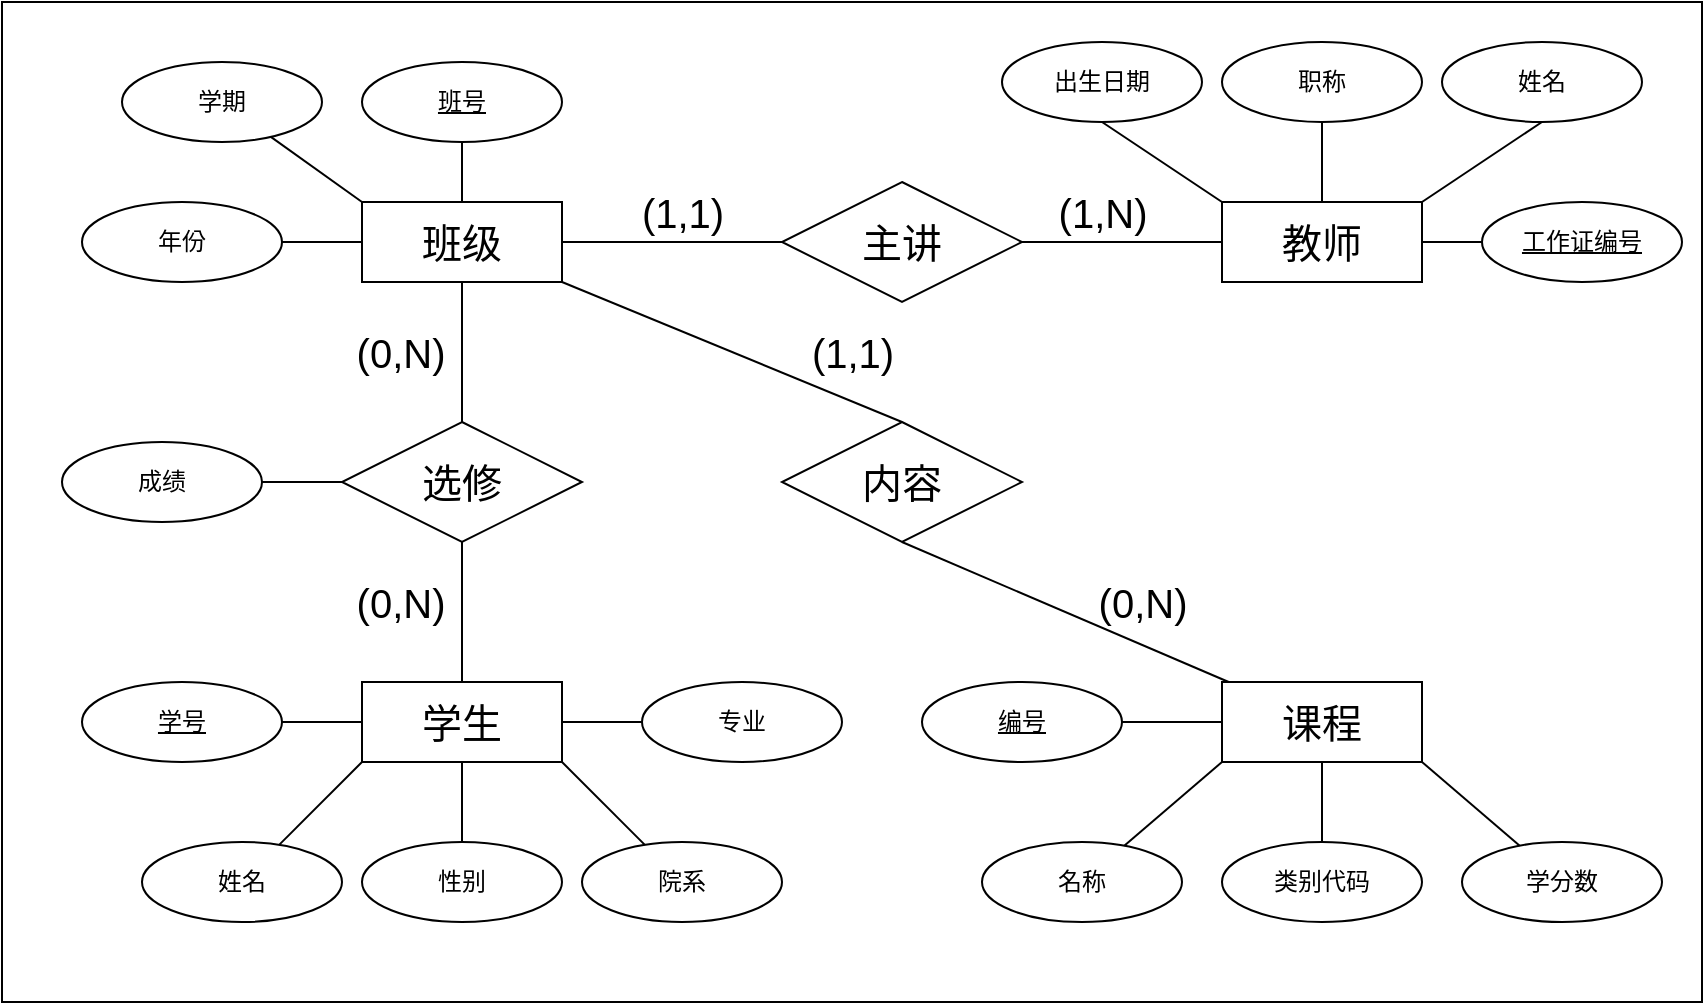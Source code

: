 <mxfile version="14.6.13" type="github">
  <diagram id="R2lEEEUBdFMjLlhIrx00" name="1.1 E-R模型图">
    <mxGraphModel dx="1037" dy="1688" grid="1" gridSize="10" guides="1" tooltips="1" connect="1" arrows="1" fold="1" page="1" pageScale="1" pageWidth="850" pageHeight="1100" math="0" shadow="0" extFonts="Permanent Marker^https://fonts.googleapis.com/css?family=Permanent+Marker">
      <root>
        <mxCell id="0" />
        <mxCell id="1" parent="0" />
        <mxCell id="GyMKaZcAImTs9EdHjO7f-195" value="" style="whiteSpace=wrap;html=1;fillColor=none;" vertex="1" parent="1">
          <mxGeometry y="-20" width="850" height="500" as="geometry" />
        </mxCell>
        <mxCell id="GyMKaZcAImTs9EdHjO7f-196" value="&lt;span style=&quot;font-size: 20px&quot;&gt;学生&lt;/span&gt;" style="whiteSpace=wrap;html=1;align=center;fillColor=none;" vertex="1" parent="1">
          <mxGeometry x="180" y="320" width="100" height="40" as="geometry" />
        </mxCell>
        <mxCell id="GyMKaZcAImTs9EdHjO7f-206" value="" style="edgeStyle=orthogonalEdgeStyle;rounded=0;orthogonalLoop=1;jettySize=auto;html=1;endArrow=none;endFill=0;" edge="1" parent="1" source="GyMKaZcAImTs9EdHjO7f-197" target="GyMKaZcAImTs9EdHjO7f-205">
          <mxGeometry relative="1" as="geometry" />
        </mxCell>
        <mxCell id="GyMKaZcAImTs9EdHjO7f-232" value="" style="edgeStyle=orthogonalEdgeStyle;rounded=0;orthogonalLoop=1;jettySize=auto;html=1;endArrow=none;endFill=0;" edge="1" parent="1" source="GyMKaZcAImTs9EdHjO7f-197" target="GyMKaZcAImTs9EdHjO7f-230">
          <mxGeometry relative="1" as="geometry" />
        </mxCell>
        <mxCell id="GyMKaZcAImTs9EdHjO7f-197" value="&lt;font style=&quot;font-size: 20px&quot;&gt;教师&lt;/font&gt;" style="whiteSpace=wrap;html=1;align=center;fillColor=none;" vertex="1" parent="1">
          <mxGeometry x="610" y="80" width="100" height="40" as="geometry" />
        </mxCell>
        <mxCell id="GyMKaZcAImTs9EdHjO7f-198" value="&lt;font style=&quot;font-size: 20px&quot;&gt;课程&lt;/font&gt;" style="whiteSpace=wrap;html=1;align=center;fillColor=none;" vertex="1" parent="1">
          <mxGeometry x="610" y="320" width="100" height="40" as="geometry" />
        </mxCell>
        <mxCell id="GyMKaZcAImTs9EdHjO7f-249" value="" style="edgeStyle=orthogonalEdgeStyle;rounded=0;orthogonalLoop=1;jettySize=auto;html=1;endArrow=none;endFill=0;" edge="1" parent="1" source="GyMKaZcAImTs9EdHjO7f-199" target="GyMKaZcAImTs9EdHjO7f-248">
          <mxGeometry relative="1" as="geometry" />
        </mxCell>
        <mxCell id="GyMKaZcAImTs9EdHjO7f-199" value="&lt;font style=&quot;font-size: 20px&quot;&gt;班级&lt;/font&gt;" style="whiteSpace=wrap;html=1;align=center;fillColor=none;" vertex="1" parent="1">
          <mxGeometry x="180" y="80" width="100" height="40" as="geometry" />
        </mxCell>
        <mxCell id="GyMKaZcAImTs9EdHjO7f-203" value="" style="edgeStyle=orthogonalEdgeStyle;rounded=0;orthogonalLoop=1;jettySize=auto;html=1;endArrow=none;endFill=0;" edge="1" parent="1" source="GyMKaZcAImTs9EdHjO7f-202" target="GyMKaZcAImTs9EdHjO7f-196">
          <mxGeometry relative="1" as="geometry" />
        </mxCell>
        <mxCell id="GyMKaZcAImTs9EdHjO7f-204" value="" style="edgeStyle=orthogonalEdgeStyle;rounded=0;orthogonalLoop=1;jettySize=auto;html=1;endArrow=none;endFill=0;exitX=0.5;exitY=0;exitDx=0;exitDy=0;" edge="1" parent="1" source="GyMKaZcAImTs9EdHjO7f-202" target="GyMKaZcAImTs9EdHjO7f-199">
          <mxGeometry relative="1" as="geometry">
            <Array as="points">
              <mxPoint x="230" y="130" />
              <mxPoint x="230" y="130" />
            </Array>
          </mxGeometry>
        </mxCell>
        <mxCell id="GyMKaZcAImTs9EdHjO7f-247" value="" style="edgeStyle=orthogonalEdgeStyle;rounded=0;orthogonalLoop=1;jettySize=auto;html=1;endArrow=none;endFill=0;" edge="1" parent="1" source="GyMKaZcAImTs9EdHjO7f-202" target="GyMKaZcAImTs9EdHjO7f-246">
          <mxGeometry relative="1" as="geometry" />
        </mxCell>
        <mxCell id="GyMKaZcAImTs9EdHjO7f-202" value="&lt;font style=&quot;font-size: 20px&quot;&gt;选修&lt;/font&gt;" style="shape=rhombus;perimeter=rhombusPerimeter;whiteSpace=wrap;html=1;align=center;fillColor=none;" vertex="1" parent="1">
          <mxGeometry x="170" y="190" width="120" height="60" as="geometry" />
        </mxCell>
        <mxCell id="GyMKaZcAImTs9EdHjO7f-207" value="" style="edgeStyle=orthogonalEdgeStyle;rounded=0;orthogonalLoop=1;jettySize=auto;html=1;endArrow=none;endFill=0;entryX=1;entryY=0.5;entryDx=0;entryDy=0;" edge="1" parent="1" source="GyMKaZcAImTs9EdHjO7f-205" target="GyMKaZcAImTs9EdHjO7f-199">
          <mxGeometry relative="1" as="geometry" />
        </mxCell>
        <mxCell id="GyMKaZcAImTs9EdHjO7f-205" value="&lt;font style=&quot;font-size: 20px&quot;&gt;主讲&lt;/font&gt;" style="shape=rhombus;perimeter=rhombusPerimeter;whiteSpace=wrap;html=1;align=center;fillColor=none;" vertex="1" parent="1">
          <mxGeometry x="390" y="70" width="120" height="60" as="geometry" />
        </mxCell>
        <mxCell id="GyMKaZcAImTs9EdHjO7f-208" value="&lt;font style=&quot;font-size: 20px&quot;&gt;内容&lt;/font&gt;" style="shape=rhombus;perimeter=rhombusPerimeter;whiteSpace=wrap;html=1;align=center;fillColor=none;" vertex="1" parent="1">
          <mxGeometry x="390" y="190" width="120" height="60" as="geometry" />
        </mxCell>
        <mxCell id="GyMKaZcAImTs9EdHjO7f-209" value="" style="endArrow=none;html=1;rounded=0;exitX=0.5;exitY=1;exitDx=0;exitDy=0;" edge="1" parent="1" source="GyMKaZcAImTs9EdHjO7f-208" target="GyMKaZcAImTs9EdHjO7f-198">
          <mxGeometry relative="1" as="geometry">
            <mxPoint x="340" y="290" as="sourcePoint" />
            <mxPoint x="500" y="290" as="targetPoint" />
          </mxGeometry>
        </mxCell>
        <mxCell id="GyMKaZcAImTs9EdHjO7f-210" value="" style="endArrow=none;html=1;rounded=0;entryX=0.5;entryY=0;entryDx=0;entryDy=0;exitX=0.5;exitY=1;exitDx=0;exitDy=0;" edge="1" parent="1" target="GyMKaZcAImTs9EdHjO7f-208">
          <mxGeometry relative="1" as="geometry">
            <mxPoint x="280" y="120" as="sourcePoint" />
            <mxPoint x="400" y="190" as="targetPoint" />
          </mxGeometry>
        </mxCell>
        <mxCell id="GyMKaZcAImTs9EdHjO7f-216" value="" style="edgeStyle=orthogonalEdgeStyle;rounded=0;orthogonalLoop=1;jettySize=auto;html=1;endArrow=none;endFill=0;" edge="1" parent="1" source="GyMKaZcAImTs9EdHjO7f-214" target="GyMKaZcAImTs9EdHjO7f-196">
          <mxGeometry relative="1" as="geometry" />
        </mxCell>
        <mxCell id="GyMKaZcAImTs9EdHjO7f-214" value="学号" style="ellipse;whiteSpace=wrap;html=1;align=center;fontStyle=4;fillColor=none;" vertex="1" parent="1">
          <mxGeometry x="40" y="320" width="100" height="40" as="geometry" />
        </mxCell>
        <mxCell id="GyMKaZcAImTs9EdHjO7f-217" value="姓名" style="ellipse;whiteSpace=wrap;html=1;align=center;fillColor=none;" vertex="1" parent="1">
          <mxGeometry x="70" y="400" width="100" height="40" as="geometry" />
        </mxCell>
        <mxCell id="GyMKaZcAImTs9EdHjO7f-218" value="" style="endArrow=none;html=1;rounded=0;entryX=0;entryY=1;entryDx=0;entryDy=0;" edge="1" parent="1" source="GyMKaZcAImTs9EdHjO7f-217" target="GyMKaZcAImTs9EdHjO7f-196">
          <mxGeometry relative="1" as="geometry">
            <mxPoint x="340" y="280" as="sourcePoint" />
            <mxPoint x="500" y="280" as="targetPoint" />
          </mxGeometry>
        </mxCell>
        <mxCell id="GyMKaZcAImTs9EdHjO7f-220" value="" style="edgeStyle=orthogonalEdgeStyle;rounded=0;orthogonalLoop=1;jettySize=auto;html=1;endArrow=none;endFill=0;" edge="1" parent="1" source="GyMKaZcAImTs9EdHjO7f-219" target="GyMKaZcAImTs9EdHjO7f-196">
          <mxGeometry relative="1" as="geometry" />
        </mxCell>
        <mxCell id="GyMKaZcAImTs9EdHjO7f-219" value="性别" style="ellipse;whiteSpace=wrap;html=1;align=center;fillColor=none;" vertex="1" parent="1">
          <mxGeometry x="180" y="400" width="100" height="40" as="geometry" />
        </mxCell>
        <mxCell id="GyMKaZcAImTs9EdHjO7f-221" value="院系" style="ellipse;whiteSpace=wrap;html=1;align=center;fillColor=none;" vertex="1" parent="1">
          <mxGeometry x="290" y="400" width="100" height="40" as="geometry" />
        </mxCell>
        <mxCell id="GyMKaZcAImTs9EdHjO7f-222" value="" style="endArrow=none;html=1;rounded=0;exitX=1;exitY=1;exitDx=0;exitDy=0;" edge="1" parent="1" source="GyMKaZcAImTs9EdHjO7f-196" target="GyMKaZcAImTs9EdHjO7f-221">
          <mxGeometry relative="1" as="geometry">
            <mxPoint x="340" y="280" as="sourcePoint" />
            <mxPoint x="500" y="280" as="targetPoint" />
          </mxGeometry>
        </mxCell>
        <mxCell id="GyMKaZcAImTs9EdHjO7f-224" value="" style="edgeStyle=orthogonalEdgeStyle;rounded=0;orthogonalLoop=1;jettySize=auto;html=1;endArrow=none;endFill=0;" edge="1" parent="1" source="GyMKaZcAImTs9EdHjO7f-223" target="GyMKaZcAImTs9EdHjO7f-196">
          <mxGeometry relative="1" as="geometry" />
        </mxCell>
        <mxCell id="GyMKaZcAImTs9EdHjO7f-223" value="专业" style="ellipse;whiteSpace=wrap;html=1;align=center;fillColor=none;" vertex="1" parent="1">
          <mxGeometry x="320" y="320" width="100" height="40" as="geometry" />
        </mxCell>
        <mxCell id="GyMKaZcAImTs9EdHjO7f-227" value="" style="edgeStyle=orthogonalEdgeStyle;rounded=0;orthogonalLoop=1;jettySize=auto;html=1;endArrow=none;endFill=0;" edge="1" parent="1" source="GyMKaZcAImTs9EdHjO7f-226" target="GyMKaZcAImTs9EdHjO7f-197">
          <mxGeometry relative="1" as="geometry" />
        </mxCell>
        <mxCell id="GyMKaZcAImTs9EdHjO7f-226" value="工作证编号" style="ellipse;whiteSpace=wrap;html=1;align=center;fontStyle=4;fillColor=none;" vertex="1" parent="1">
          <mxGeometry x="740" y="80" width="100" height="40" as="geometry" />
        </mxCell>
        <mxCell id="GyMKaZcAImTs9EdHjO7f-228" value="姓名" style="ellipse;whiteSpace=wrap;html=1;align=center;fillColor=none;" vertex="1" parent="1">
          <mxGeometry x="720" width="100" height="40" as="geometry" />
        </mxCell>
        <mxCell id="GyMKaZcAImTs9EdHjO7f-230" value="职称" style="ellipse;whiteSpace=wrap;html=1;align=center;fillColor=none;" vertex="1" parent="1">
          <mxGeometry x="610" width="100" height="40" as="geometry" />
        </mxCell>
        <mxCell id="GyMKaZcAImTs9EdHjO7f-231" value="" style="endArrow=none;html=1;rounded=0;entryX=1;entryY=0;entryDx=0;entryDy=0;exitX=0.5;exitY=1;exitDx=0;exitDy=0;" edge="1" parent="1" source="GyMKaZcAImTs9EdHjO7f-228" target="GyMKaZcAImTs9EdHjO7f-197">
          <mxGeometry relative="1" as="geometry">
            <mxPoint x="340" y="280" as="sourcePoint" />
            <mxPoint x="500" y="280" as="targetPoint" />
          </mxGeometry>
        </mxCell>
        <mxCell id="GyMKaZcAImTs9EdHjO7f-233" value="出生日期" style="ellipse;whiteSpace=wrap;html=1;align=center;fillColor=none;" vertex="1" parent="1">
          <mxGeometry x="500" width="100" height="40" as="geometry" />
        </mxCell>
        <mxCell id="GyMKaZcAImTs9EdHjO7f-234" value="" style="endArrow=none;html=1;rounded=0;exitX=0.5;exitY=1;exitDx=0;exitDy=0;entryX=0;entryY=0;entryDx=0;entryDy=0;" edge="1" parent="1" source="GyMKaZcAImTs9EdHjO7f-233" target="GyMKaZcAImTs9EdHjO7f-197">
          <mxGeometry relative="1" as="geometry">
            <mxPoint x="340" y="280" as="sourcePoint" />
            <mxPoint x="500" y="280" as="targetPoint" />
          </mxGeometry>
        </mxCell>
        <mxCell id="GyMKaZcAImTs9EdHjO7f-236" value="" style="edgeStyle=orthogonalEdgeStyle;rounded=0;orthogonalLoop=1;jettySize=auto;html=1;endArrow=none;endFill=0;" edge="1" parent="1" source="GyMKaZcAImTs9EdHjO7f-235" target="GyMKaZcAImTs9EdHjO7f-198">
          <mxGeometry relative="1" as="geometry" />
        </mxCell>
        <mxCell id="GyMKaZcAImTs9EdHjO7f-235" value="编号" style="ellipse;whiteSpace=wrap;html=1;align=center;fontStyle=4;fillColor=none;" vertex="1" parent="1">
          <mxGeometry x="460" y="320" width="100" height="40" as="geometry" />
        </mxCell>
        <mxCell id="GyMKaZcAImTs9EdHjO7f-237" value="名称&lt;span style=&quot;color: rgba(0 , 0 , 0 , 0) ; font-family: monospace ; font-size: 0px&quot;&gt;%3CmxGraphModel%3E%3Croot%3E%3CmxCell%20id%3D%220%22%2F%3E%3CmxCell%20id%3D%221%22%20parent%3D%220%22%2F%3E%3CmxCell%20id%3D%222%22%20value%3D%22%E5%87%BA%E7%94%9F%E6%97%A5%E6%9C%9F%22%20style%3D%22ellipse%3BwhiteSpace%3Dwrap%3Bhtml%3D1%3Balign%3Dcenter%3BfillColor%3Dnone%3B%22%20vertex%3D%221%22%20parent%3D%221%22%3E%3CmxGeometry%20x%3D%22500%22%20width%3D%22100%22%20height%3D%2240%22%20as%3D%22geometry%22%2F%3E%3C%2FmxCell%3E%3C%2Froot%3E%3C%2FmxGraphModel%3E&lt;/span&gt;" style="ellipse;whiteSpace=wrap;html=1;align=center;fillColor=none;" vertex="1" parent="1">
          <mxGeometry x="490" y="400" width="100" height="40" as="geometry" />
        </mxCell>
        <mxCell id="GyMKaZcAImTs9EdHjO7f-240" value="" style="edgeStyle=orthogonalEdgeStyle;rounded=0;orthogonalLoop=1;jettySize=auto;html=1;endArrow=none;endFill=0;" edge="1" parent="1" source="GyMKaZcAImTs9EdHjO7f-238" target="GyMKaZcAImTs9EdHjO7f-198">
          <mxGeometry relative="1" as="geometry" />
        </mxCell>
        <mxCell id="GyMKaZcAImTs9EdHjO7f-238" value="类别代码" style="ellipse;whiteSpace=wrap;html=1;align=center;fillColor=none;" vertex="1" parent="1">
          <mxGeometry x="610" y="400" width="100" height="40" as="geometry" />
        </mxCell>
        <mxCell id="GyMKaZcAImTs9EdHjO7f-239" value="学分数" style="ellipse;whiteSpace=wrap;html=1;align=center;fillColor=none;" vertex="1" parent="1">
          <mxGeometry x="730" y="400" width="100" height="40" as="geometry" />
        </mxCell>
        <mxCell id="GyMKaZcAImTs9EdHjO7f-241" value="" style="endArrow=none;html=1;rounded=0;entryX=0;entryY=1;entryDx=0;entryDy=0;" edge="1" parent="1" source="GyMKaZcAImTs9EdHjO7f-237" target="GyMKaZcAImTs9EdHjO7f-198">
          <mxGeometry relative="1" as="geometry">
            <mxPoint x="340" y="280" as="sourcePoint" />
            <mxPoint x="500" y="280" as="targetPoint" />
          </mxGeometry>
        </mxCell>
        <mxCell id="GyMKaZcAImTs9EdHjO7f-242" value="" style="endArrow=none;html=1;rounded=0;entryX=1;entryY=1;entryDx=0;entryDy=0;" edge="1" parent="1" source="GyMKaZcAImTs9EdHjO7f-239" target="GyMKaZcAImTs9EdHjO7f-198">
          <mxGeometry relative="1" as="geometry">
            <mxPoint x="340" y="280" as="sourcePoint" />
            <mxPoint x="500" y="280" as="targetPoint" />
          </mxGeometry>
        </mxCell>
        <mxCell id="GyMKaZcAImTs9EdHjO7f-246" value="成绩" style="ellipse;whiteSpace=wrap;html=1;align=center;fillColor=none;" vertex="1" parent="1">
          <mxGeometry x="30" y="200" width="100" height="40" as="geometry" />
        </mxCell>
        <mxCell id="GyMKaZcAImTs9EdHjO7f-248" value="年份" style="ellipse;whiteSpace=wrap;html=1;align=center;fillColor=none;" vertex="1" parent="1">
          <mxGeometry x="40" y="80" width="100" height="40" as="geometry" />
        </mxCell>
        <mxCell id="GyMKaZcAImTs9EdHjO7f-250" value="学期" style="ellipse;whiteSpace=wrap;html=1;align=center;fillColor=none;" vertex="1" parent="1">
          <mxGeometry x="60" y="10" width="100" height="40" as="geometry" />
        </mxCell>
        <mxCell id="GyMKaZcAImTs9EdHjO7f-251" value="" style="endArrow=none;html=1;rounded=0;exitX=0;exitY=0;exitDx=0;exitDy=0;" edge="1" parent="1" source="GyMKaZcAImTs9EdHjO7f-199" target="GyMKaZcAImTs9EdHjO7f-250">
          <mxGeometry relative="1" as="geometry">
            <mxPoint x="340" y="280" as="sourcePoint" />
            <mxPoint x="500" y="280" as="targetPoint" />
          </mxGeometry>
        </mxCell>
        <mxCell id="GyMKaZcAImTs9EdHjO7f-253" value="" style="edgeStyle=orthogonalEdgeStyle;rounded=0;orthogonalLoop=1;jettySize=auto;html=1;endArrow=none;endFill=0;" edge="1" parent="1" source="GyMKaZcAImTs9EdHjO7f-252" target="GyMKaZcAImTs9EdHjO7f-199">
          <mxGeometry relative="1" as="geometry" />
        </mxCell>
        <mxCell id="GyMKaZcAImTs9EdHjO7f-252" value="班号" style="ellipse;whiteSpace=wrap;html=1;align=center;fontStyle=4;fillColor=none;" vertex="1" parent="1">
          <mxGeometry x="180" y="10" width="100" height="40" as="geometry" />
        </mxCell>
        <mxCell id="GyMKaZcAImTs9EdHjO7f-254" value="(0,N)" style="text;html=1;resizable=0;autosize=1;align=center;verticalAlign=middle;points=[];fillColor=none;strokeColor=none;rounded=0;fontSize=20;" vertex="1" parent="1">
          <mxGeometry x="169" y="265" width="60" height="30" as="geometry" />
        </mxCell>
        <mxCell id="GyMKaZcAImTs9EdHjO7f-255" value="(0,N)" style="text;html=1;resizable=0;autosize=1;align=center;verticalAlign=middle;points=[];fillColor=none;strokeColor=none;rounded=0;fontSize=20;" vertex="1" parent="1">
          <mxGeometry x="169" y="140" width="60" height="30" as="geometry" />
        </mxCell>
        <mxCell id="GyMKaZcAImTs9EdHjO7f-257" value="(1,1)" style="text;html=1;resizable=0;autosize=1;align=center;verticalAlign=middle;points=[];fillColor=none;strokeColor=none;rounded=0;fontSize=20;" vertex="1" parent="1">
          <mxGeometry x="310" y="70" width="60" height="30" as="geometry" />
        </mxCell>
        <mxCell id="GyMKaZcAImTs9EdHjO7f-258" value="(1,N)" style="text;html=1;resizable=0;autosize=1;align=center;verticalAlign=middle;points=[];fillColor=none;strokeColor=none;rounded=0;fontSize=20;" vertex="1" parent="1">
          <mxGeometry x="520" y="70" width="60" height="30" as="geometry" />
        </mxCell>
        <mxCell id="GyMKaZcAImTs9EdHjO7f-259" value="(0,N)" style="text;html=1;resizable=0;autosize=1;align=center;verticalAlign=middle;points=[];fillColor=none;strokeColor=none;rounded=0;fontSize=20;" vertex="1" parent="1">
          <mxGeometry x="540" y="265" width="60" height="30" as="geometry" />
        </mxCell>
        <mxCell id="GyMKaZcAImTs9EdHjO7f-260" value="(1,1)" style="text;html=1;resizable=0;autosize=1;align=center;verticalAlign=middle;points=[];fillColor=none;strokeColor=none;rounded=0;fontSize=20;" vertex="1" parent="1">
          <mxGeometry x="395" y="140" width="60" height="30" as="geometry" />
        </mxCell>
      </root>
    </mxGraphModel>
  </diagram>
</mxfile>
